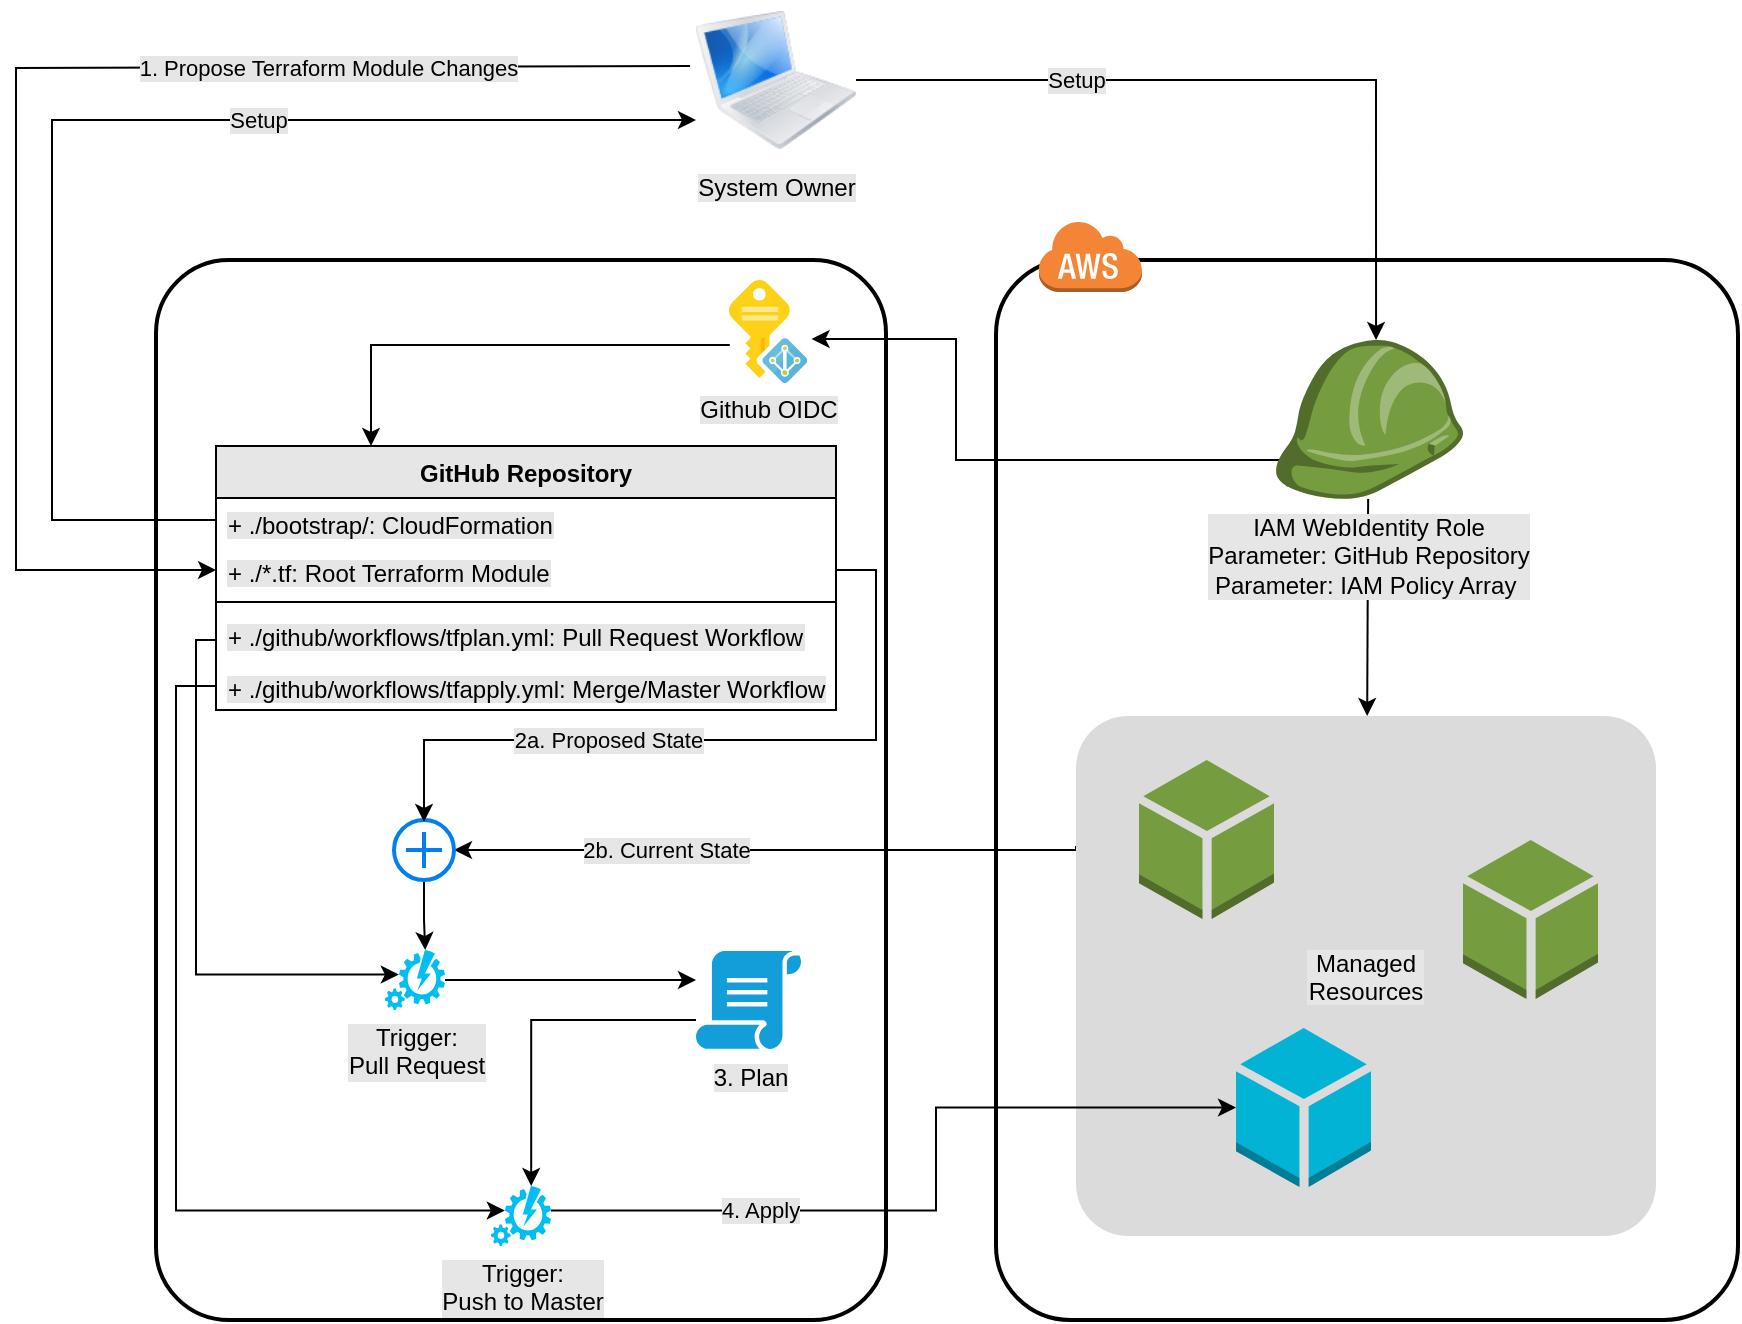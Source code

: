 <mxfile>
    <diagram id="WeVZT7NfqiRZjf7XwQpT" name="Page-1">
        <mxGraphModel dx="1406" dy="1171" grid="1" gridSize="10" guides="1" tooltips="1" connect="1" arrows="1" fold="1" page="0" pageScale="1" pageWidth="850" pageHeight="1100" background="#FFFFFF" math="0" shadow="0">
            <root>
                <mxCell id="0"/>
                <mxCell id="1" parent="0"/>
                <mxCell id="n5D9v24-RgfJ28OvJXCF-26" value="" style="rounded=1;arcSize=10;dashed=0;fillColor=none;gradientColor=none;strokeWidth=2;strokeColor=#000000;fontColor=#000000;labelBackgroundColor=#E6E6E6;" parent="1" vertex="1">
                    <mxGeometry x="450" y="70" width="371" height="530" as="geometry"/>
                </mxCell>
                <mxCell id="n5D9v24-RgfJ28OvJXCF-29" value="" style="rounded=1;arcSize=10;dashed=0;fillColor=none;gradientColor=none;strokeWidth=2;strokeColor=#000000;labelBackgroundColor=#E6E6E6;" parent="1" vertex="1">
                    <mxGeometry x="30" y="70" width="365" height="530" as="geometry"/>
                </mxCell>
                <mxCell id="n5D9v24-RgfJ28OvJXCF-10" value="GitHub Repository" style="swimlane;fontStyle=1;align=center;verticalAlign=top;childLayout=stackLayout;horizontal=1;startSize=26;horizontalStack=0;resizeParent=1;resizeParentMax=0;resizeLast=0;collapsible=1;marginBottom=0;fontColor=#000000;strokeColor=#000000;labelBackgroundColor=#E6E6E6;fillColor=#E6E6E6;" parent="1" vertex="1">
                    <mxGeometry x="60" y="163" width="310" height="132" as="geometry">
                        <mxRectangle x="290" y="210" width="100" height="26" as="alternateBounds"/>
                    </mxGeometry>
                </mxCell>
                <mxCell id="n5D9v24-RgfJ28OvJXCF-16" value="+ ./bootstrap/: CloudFormation" style="text;strokeColor=none;fillColor=none;align=left;verticalAlign=top;spacingLeft=4;spacingRight=4;overflow=hidden;rotatable=0;points=[[0,0.5],[1,0.5]];portConstraint=eastwest;fontColor=#000000;labelBackgroundColor=#E6E6E6;" parent="n5D9v24-RgfJ28OvJXCF-10" vertex="1">
                    <mxGeometry y="26" width="310" height="24" as="geometry"/>
                </mxCell>
                <mxCell id="n5D9v24-RgfJ28OvJXCF-11" value="+ ./*.tf: Root Terraform Module" style="text;strokeColor=none;fillColor=none;align=left;verticalAlign=top;spacingLeft=4;spacingRight=4;overflow=hidden;rotatable=0;points=[[0,0.5],[1,0.5]];portConstraint=eastwest;fontColor=#000000;labelBackgroundColor=#E6E6E6;" parent="n5D9v24-RgfJ28OvJXCF-10" vertex="1">
                    <mxGeometry y="50" width="310" height="24" as="geometry"/>
                </mxCell>
                <mxCell id="n5D9v24-RgfJ28OvJXCF-12" value="" style="line;strokeWidth=1;fillColor=none;align=left;verticalAlign=middle;spacingTop=-1;spacingLeft=3;spacingRight=3;rotatable=0;labelPosition=right;points=[];portConstraint=eastwest;labelBackgroundColor=#E6E6E6;" parent="n5D9v24-RgfJ28OvJXCF-10" vertex="1">
                    <mxGeometry y="74" width="310" height="8" as="geometry"/>
                </mxCell>
                <mxCell id="n5D9v24-RgfJ28OvJXCF-13" value="+ ./github/workflows/tfplan.yml: Pull Request Workflow" style="text;strokeColor=none;fillColor=none;align=left;verticalAlign=top;spacingLeft=4;spacingRight=4;overflow=hidden;rotatable=0;points=[[0,0.5],[1,0.5]];portConstraint=eastwest;fontColor=#000000;labelBackgroundColor=#E6E6E6;" parent="n5D9v24-RgfJ28OvJXCF-10" vertex="1">
                    <mxGeometry y="82" width="310" height="26" as="geometry"/>
                </mxCell>
                <mxCell id="n5D9v24-RgfJ28OvJXCF-17" value="+ ./github/workflows/tfapply.yml: Merge/Master Workflow" style="text;strokeColor=none;fillColor=none;align=left;verticalAlign=top;spacingLeft=4;spacingRight=4;overflow=hidden;rotatable=0;points=[[0,0.5],[1,0.5]];portConstraint=eastwest;fontColor=#000000;labelBackgroundColor=#E6E6E6;" parent="n5D9v24-RgfJ28OvJXCF-10" vertex="1">
                    <mxGeometry y="108" width="310" height="24" as="geometry"/>
                </mxCell>
                <mxCell id="n5D9v24-RgfJ28OvJXCF-27" value="" style="dashed=0;html=1;shape=mxgraph.aws3.cloud;fillColor=#F58536;gradientColor=none;dashed=0;labelBackgroundColor=#E6E6E6;" parent="1" vertex="1">
                    <mxGeometry x="471" y="50" width="52" height="36" as="geometry"/>
                </mxCell>
                <mxCell id="L4sTTq2zqMSGW8FY_Djw-8" value="" style="shape=image;html=1;verticalAlign=top;verticalLabelPosition=bottom;labelBackgroundColor=#E6E6E6;imageAspect=0;aspect=fixed;image=https://cdn3.iconfinder.com/data/icons/inficons/128/github.png" parent="1" vertex="1">
                    <mxGeometry x="60" y="50" width="50" height="50" as="geometry"/>
                </mxCell>
                <mxCell id="L4sTTq2zqMSGW8FY_Djw-40" style="edgeStyle=orthogonalEdgeStyle;rounded=0;orthogonalLoop=1;jettySize=auto;html=1;fontColor=#000000;strokeColor=#000000;labelBackgroundColor=#E6E6E6;" parent="1" source="L4sTTq2zqMSGW8FY_Djw-9" edge="1" target="5">
                    <mxGeometry relative="1" as="geometry">
                        <mxPoint x="280" y="430" as="targetPoint"/>
                        <Array as="points">
                            <mxPoint x="270" y="430"/>
                            <mxPoint x="270" y="430"/>
                        </Array>
                    </mxGeometry>
                </mxCell>
                <mxCell id="L4sTTq2zqMSGW8FY_Djw-9" value="Trigger:&lt;br&gt;Pull Request" style="verticalLabelPosition=bottom;html=1;verticalAlign=top;align=center;strokeColor=none;fillColor=#00BEF2;shape=mxgraph.azure.automation;pointerEvents=1;fontColor=#000000;labelBackgroundColor=#E6E6E6;" parent="1" vertex="1">
                    <mxGeometry x="144.5" y="415" width="30" height="30" as="geometry"/>
                </mxCell>
                <mxCell id="hFsfXBMZd2nkwztH9yho-9" style="edgeStyle=orthogonalEdgeStyle;rounded=0;orthogonalLoop=1;jettySize=auto;html=1;entryX=0.25;entryY=0;entryDx=0;entryDy=0;exitX=0.01;exitY=0.632;exitDx=0;exitDy=0;exitPerimeter=0;fontColor=#000000;strokeColor=#000000;labelBackgroundColor=#E6E6E6;" parent="1" source="L4sTTq2zqMSGW8FY_Djw-11" target="n5D9v24-RgfJ28OvJXCF-10" edge="1">
                    <mxGeometry relative="1" as="geometry">
                        <Array as="points">
                            <mxPoint x="138" y="113"/>
                        </Array>
                    </mxGeometry>
                </mxCell>
                <mxCell id="L4sTTq2zqMSGW8FY_Djw-11" value="Github OIDC" style="sketch=0;aspect=fixed;html=1;points=[];align=center;image;fontSize=12;image=img/lib/mscae/Managed_Identities.svg;labelBackgroundColor=#E6E6E6;fontColor=#000000;" parent="1" vertex="1">
                    <mxGeometry x="316.5" y="80" width="39.1" height="51.44" as="geometry"/>
                </mxCell>
                <mxCell id="L4sTTq2zqMSGW8FY_Djw-14" style="edgeStyle=orthogonalEdgeStyle;rounded=0;orthogonalLoop=1;jettySize=auto;html=1;exitX=0;exitY=0.5;exitDx=0;exitDy=0;entryX=0.23;entryY=0.41;entryDx=0;entryDy=0;entryPerimeter=0;fontColor=#000000;strokeColor=#000000;labelBackgroundColor=#E6E6E6;" parent="1" source="n5D9v24-RgfJ28OvJXCF-13" target="L4sTTq2zqMSGW8FY_Djw-9" edge="1">
                    <mxGeometry relative="1" as="geometry">
                        <Array as="points">
                            <mxPoint x="60" y="260"/>
                            <mxPoint x="50" y="260"/>
                            <mxPoint x="50" y="427"/>
                        </Array>
                    </mxGeometry>
                </mxCell>
                <mxCell id="L4sTTq2zqMSGW8FY_Djw-15" style="edgeStyle=orthogonalEdgeStyle;rounded=0;orthogonalLoop=1;jettySize=auto;html=1;exitX=0;exitY=0.5;exitDx=0;exitDy=0;entryX=0.23;entryY=0.41;entryDx=0;entryDy=0;entryPerimeter=0;fontColor=#000000;strokeColor=#000000;labelBackgroundColor=#E6E6E6;" parent="1" source="n5D9v24-RgfJ28OvJXCF-17" target="L4sTTq2zqMSGW8FY_Djw-10" edge="1">
                    <mxGeometry relative="1" as="geometry">
                        <mxPoint x="140" y="550" as="targetPoint"/>
                        <Array as="points">
                            <mxPoint x="40" y="283"/>
                            <mxPoint x="40" y="545"/>
                        </Array>
                    </mxGeometry>
                </mxCell>
                <mxCell id="L4sTTq2zqMSGW8FY_Djw-24" style="edgeStyle=orthogonalEdgeStyle;rounded=0;orthogonalLoop=1;jettySize=auto;html=1;exitX=0.07;exitY=0.92;exitDx=0;exitDy=0;exitPerimeter=0;entryX=1.056;entryY=0.573;entryDx=0;entryDy=0;entryPerimeter=0;fontColor=#000000;strokeColor=#000000;labelBackgroundColor=#E6E6E6;" parent="1" source="L4sTTq2zqMSGW8FY_Djw-23" target="L4sTTq2zqMSGW8FY_Djw-11" edge="1">
                    <mxGeometry relative="1" as="geometry">
                        <Array as="points">
                            <mxPoint x="596" y="170"/>
                            <mxPoint x="430" y="170"/>
                            <mxPoint x="430" y="110"/>
                        </Array>
                    </mxGeometry>
                </mxCell>
                <mxCell id="2" value="" style="edgeStyle=none;html=1;fontColor=#000000;strokeColor=#000000;labelBackgroundColor=#E6E6E6;" parent="1" source="L4sTTq2zqMSGW8FY_Djw-23" target="L4sTTq2zqMSGW8FY_Djw-30" edge="1">
                    <mxGeometry relative="1" as="geometry"/>
                </mxCell>
                <mxCell id="L4sTTq2zqMSGW8FY_Djw-23" value="IAM WebIdentity Role&lt;br&gt;Parameter: GitHub Repository&lt;br&gt;Parameter: IAM Policy Array&amp;nbsp;&lt;br&gt;" style="outlineConnect=0;dashed=0;verticalLabelPosition=bottom;verticalAlign=top;align=center;html=1;shape=mxgraph.aws3.role;fillColor=#759C3E;gradientColor=none;fontColor=#000000;labelBackgroundColor=#E6E6E6;" parent="1" vertex="1">
                    <mxGeometry x="589" y="110" width="94.5" height="79.5" as="geometry"/>
                </mxCell>
                <mxCell id="L4sTTq2zqMSGW8FY_Djw-25" value="Setup" style="edgeStyle=orthogonalEdgeStyle;rounded=0;orthogonalLoop=1;jettySize=auto;html=1;entryX=0;entryY=0.75;entryDx=0;entryDy=0;exitX=0;exitY=0.5;exitDx=0;exitDy=0;fontColor=#000000;strokeColor=#000000;labelBackgroundColor=#E6E6E6;" parent="1" source="n5D9v24-RgfJ28OvJXCF-16" target="4" edge="1">
                    <mxGeometry x="0.275" relative="1" as="geometry">
                        <Array as="points">
                            <mxPoint x="60" y="200"/>
                            <mxPoint x="-22" y="200"/>
                            <mxPoint x="-22"/>
                        </Array>
                        <mxPoint as="offset"/>
                        <mxPoint x="280" y="6" as="targetPoint"/>
                    </mxGeometry>
                </mxCell>
                <mxCell id="L4sTTq2zqMSGW8FY_Djw-36" value="2b. Current State" style="edgeStyle=orthogonalEdgeStyle;rounded=0;orthogonalLoop=1;jettySize=auto;html=1;exitX=0;exitY=0.25;exitDx=0;exitDy=0;fontColor=#000000;strokeColor=#000000;labelBackgroundColor=#E6E6E6;" parent="1" source="L4sTTq2zqMSGW8FY_Djw-30" target="L4sTTq2zqMSGW8FY_Djw-45" edge="1">
                    <mxGeometry x="0.323" relative="1" as="geometry">
                        <Array as="points">
                            <mxPoint x="490" y="365"/>
                        </Array>
                        <mxPoint as="offset"/>
                    </mxGeometry>
                </mxCell>
                <mxCell id="L4sTTq2zqMSGW8FY_Djw-30" value="Managed&#10;Resources" style="rounded=1;arcSize=10;strokeColor=none;fillColor=#DBDBDB;gradientColor=none;fontColor=#000000;labelBackgroundColor=#E6E6E6;" parent="1" vertex="1">
                    <mxGeometry x="490" y="298" width="290" height="260" as="geometry"/>
                </mxCell>
                <mxCell id="L4sTTq2zqMSGW8FY_Djw-31" value="" style="outlineConnect=0;dashed=0;verticalLabelPosition=bottom;verticalAlign=top;align=center;html=1;shape=mxgraph.aws3.resources;fillColor=#759C3E;gradientColor=none;labelBackgroundColor=#E6E6E6;" parent="1" vertex="1">
                    <mxGeometry x="521.5" y="320" width="67.5" height="79.5" as="geometry"/>
                </mxCell>
                <mxCell id="L4sTTq2zqMSGW8FY_Djw-32" value="" style="outlineConnect=0;dashed=0;verticalLabelPosition=bottom;verticalAlign=top;align=center;html=1;shape=mxgraph.aws3.resources;fillColor=#759C3E;gradientColor=none;labelBackgroundColor=#E6E6E6;" parent="1" vertex="1">
                    <mxGeometry x="683.5" y="360" width="67.5" height="79.5" as="geometry"/>
                </mxCell>
                <mxCell id="L4sTTq2zqMSGW8FY_Djw-33" value="" style="outlineConnect=0;dashed=0;verticalLabelPosition=bottom;verticalAlign=top;align=center;html=1;shape=mxgraph.aws3.resources;fillColor=#03B3D6;gradientColor=none;labelBackgroundColor=#E6E6E6;" parent="1" vertex="1">
                    <mxGeometry x="570" y="454" width="67.5" height="79.5" as="geometry"/>
                </mxCell>
                <mxCell id="L4sTTq2zqMSGW8FY_Djw-47" style="edgeStyle=orthogonalEdgeStyle;rounded=0;orthogonalLoop=1;jettySize=auto;html=1;entryX=0.67;entryY=0;entryDx=0;entryDy=0;entryPerimeter=0;fontColor=#000000;strokeColor=#000000;labelBackgroundColor=#E6E6E6;" parent="1" source="L4sTTq2zqMSGW8FY_Djw-45" target="L4sTTq2zqMSGW8FY_Djw-9" edge="1">
                    <mxGeometry relative="1" as="geometry"/>
                </mxCell>
                <mxCell id="L4sTTq2zqMSGW8FY_Djw-45" value="" style="html=1;verticalLabelPosition=bottom;align=center;labelBackgroundColor=#E6E6E6;verticalAlign=top;strokeWidth=2;strokeColor=#0080F0;shadow=0;dashed=0;shape=mxgraph.ios7.icons.add;fontColor=#000000;fillColor=none;" parent="1" vertex="1">
                    <mxGeometry x="149" y="350" width="30" height="30" as="geometry"/>
                </mxCell>
                <mxCell id="L4sTTq2zqMSGW8FY_Djw-48" value="2a. Proposed State" style="edgeStyle=orthogonalEdgeStyle;rounded=0;orthogonalLoop=1;jettySize=auto;html=1;entryX=0.5;entryY=0.033;entryDx=0;entryDy=0;entryPerimeter=0;fontColor=#000000;strokeColor=#000000;labelBackgroundColor=#E6E6E6;" parent="1" source="n5D9v24-RgfJ28OvJXCF-11" target="L4sTTq2zqMSGW8FY_Djw-45" edge="1">
                    <mxGeometry x="0.285" relative="1" as="geometry">
                        <Array as="points">
                            <mxPoint x="390" y="225"/>
                            <mxPoint x="390" y="310"/>
                            <mxPoint x="164" y="310"/>
                        </Array>
                        <mxPoint as="offset"/>
                    </mxGeometry>
                </mxCell>
                <mxCell id="hFsfXBMZd2nkwztH9yho-5" value="Setup" style="edgeStyle=orthogonalEdgeStyle;rounded=0;orthogonalLoop=1;jettySize=auto;html=1;entryX=0.54;entryY=0;entryDx=0;entryDy=0;entryPerimeter=0;strokeColor=#000000;fontColor=#000000;labelBackgroundColor=#E6E6E6;exitX=1;exitY=0.5;exitDx=0;exitDy=0;" parent="1" source="4" target="L4sTTq2zqMSGW8FY_Djw-23" edge="1">
                    <mxGeometry x="-0.435" relative="1" as="geometry">
                        <mxPoint as="offset"/>
                        <mxPoint x="408" y="-26" as="sourcePoint"/>
                    </mxGeometry>
                </mxCell>
                <mxCell id="hFsfXBMZd2nkwztH9yho-6" value="1. Propose Terraform Module Changes" style="edgeStyle=orthogonalEdgeStyle;rounded=0;orthogonalLoop=1;jettySize=auto;html=1;entryX=0;entryY=0.5;entryDx=0;entryDy=0;exitX=-0.037;exitY=0.413;exitDx=0;exitDy=0;fontColor=#000000;strokeColor=#000000;labelBackgroundColor=#E6E6E6;exitPerimeter=0;" parent="1" source="4" target="n5D9v24-RgfJ28OvJXCF-11" edge="1">
                    <mxGeometry x="-0.473" relative="1" as="geometry">
                        <Array as="points">
                            <mxPoint x="-40" y="-26"/>
                            <mxPoint x="-40" y="225"/>
                        </Array>
                        <mxPoint as="offset"/>
                        <mxPoint x="280" y="-26" as="sourcePoint"/>
                    </mxGeometry>
                </mxCell>
                <mxCell id="L4sTTq2zqMSGW8FY_Djw-42" value="4. Apply" style="edgeStyle=orthogonalEdgeStyle;rounded=0;orthogonalLoop=1;jettySize=auto;html=1;exitX=1;exitY=0.41;exitDx=0;exitDy=0;exitPerimeter=0;entryX=0;entryY=0.5;entryDx=0;entryDy=0;entryPerimeter=0;fontColor=#000000;strokeColor=#000000;labelBackgroundColor=#E6E6E6;" parent="1" source="L4sTTq2zqMSGW8FY_Djw-10" target="L4sTTq2zqMSGW8FY_Djw-33" edge="1">
                    <mxGeometry x="-0.476" relative="1" as="geometry">
                        <Array as="points">
                            <mxPoint x="420" y="545"/>
                            <mxPoint x="420" y="494"/>
                        </Array>
                        <mxPoint x="1" as="offset"/>
                    </mxGeometry>
                </mxCell>
                <mxCell id="4" value="System Owner" style="image;html=1;image=img/lib/clip_art/computers/MacBook_128x128.png;labelBackgroundColor=#E6E6E6;fontColor=#000000;" parent="1" vertex="1">
                    <mxGeometry x="300" y="-60" width="80" height="80" as="geometry"/>
                </mxCell>
                <mxCell id="L4sTTq2zqMSGW8FY_Djw-10" value="Trigger:&lt;br&gt;Push to Master" style="verticalLabelPosition=bottom;html=1;verticalAlign=top;align=center;strokeColor=none;fillColor=#00BEF2;shape=mxgraph.azure.automation;pointerEvents=1;fontColor=#000000;labelBackgroundColor=#E6E6E6;" parent="1" vertex="1">
                    <mxGeometry x="197.5" y="533" width="30" height="30" as="geometry"/>
                </mxCell>
                <mxCell id="5" value="3. Plan" style="sketch=0;pointerEvents=1;shadow=0;dashed=0;html=1;strokeColor=none;fillColor=#139DD9;labelPosition=center;verticalLabelPosition=bottom;verticalAlign=top;outlineConnect=0;align=center;shape=mxgraph.office.concepts.script;labelBackgroundColor=#E6E6E6;fontColor=#000000;" parent="1" vertex="1">
                    <mxGeometry x="300" y="415.5" width="53" height="49" as="geometry"/>
                </mxCell>
                <mxCell id="7" style="edgeStyle=orthogonalEdgeStyle;html=1;entryX=0.67;entryY=0;entryDx=0;entryDy=0;entryPerimeter=0;strokeColor=#000000;rounded=0;" edge="1" parent="1" source="5" target="L4sTTq2zqMSGW8FY_Djw-10">
                    <mxGeometry relative="1" as="geometry">
                        <Array as="points">
                            <mxPoint x="218" y="450"/>
                        </Array>
                    </mxGeometry>
                </mxCell>
            </root>
        </mxGraphModel>
    </diagram>
</mxfile>